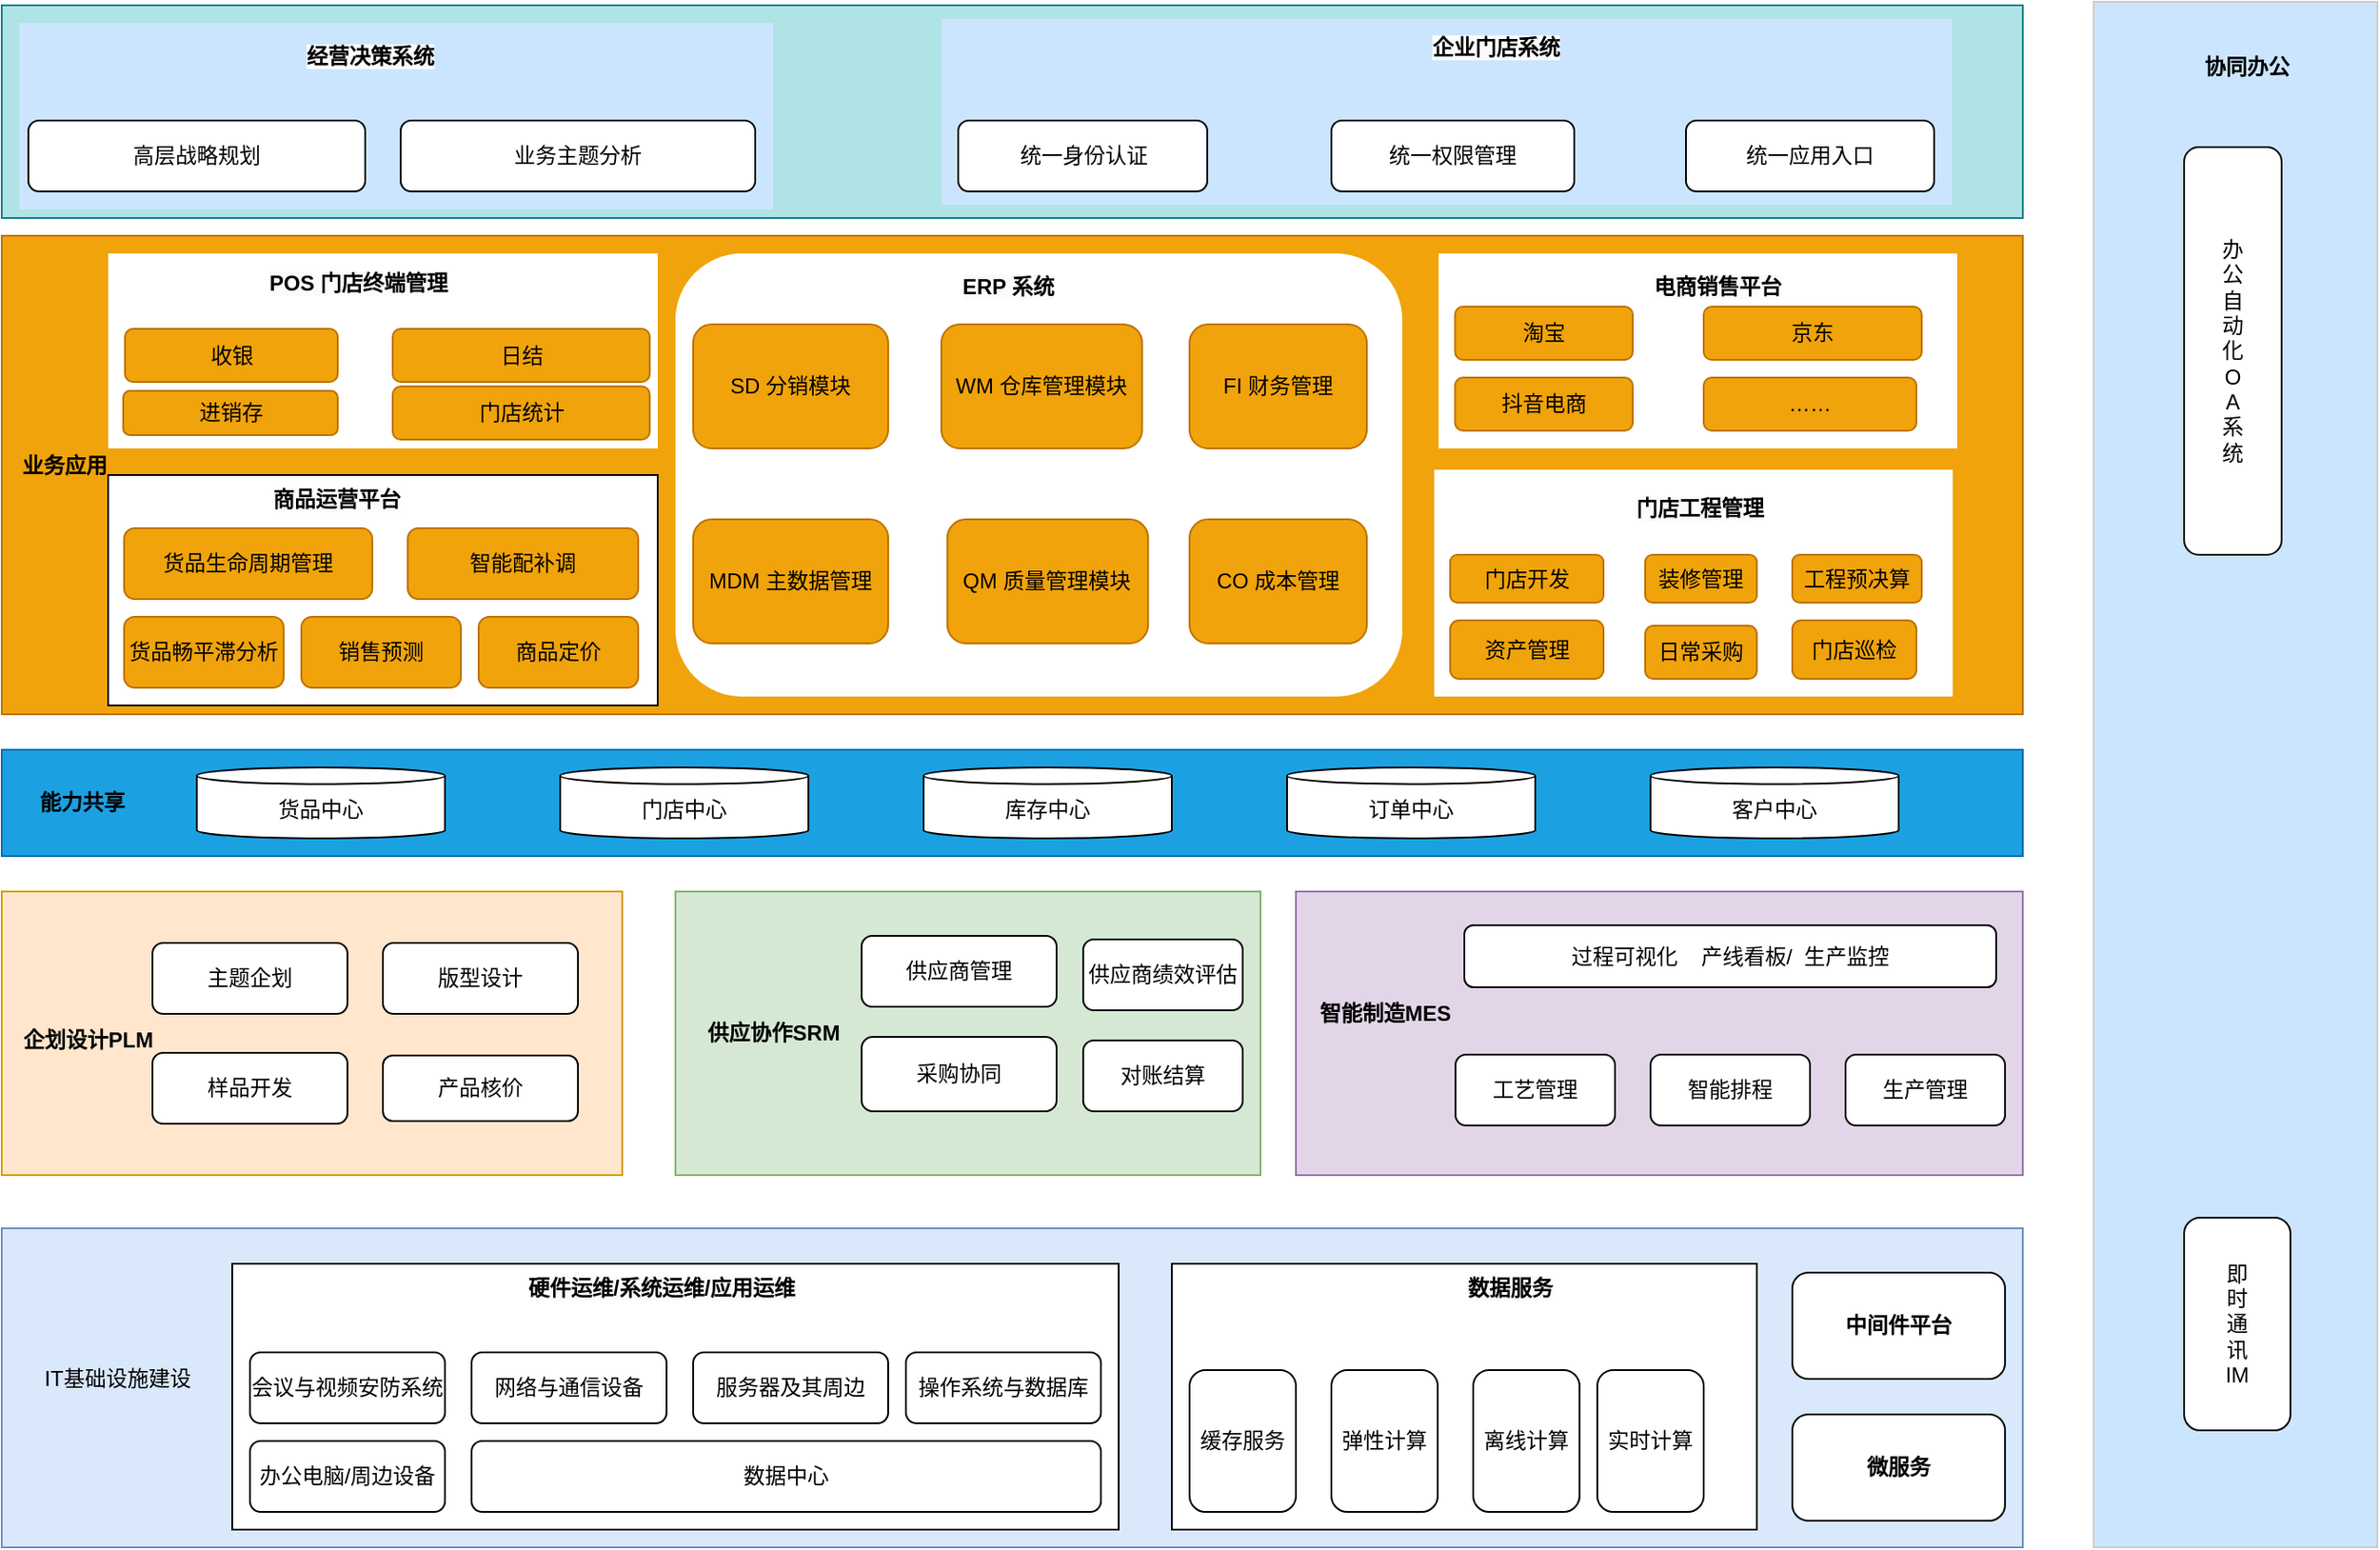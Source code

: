<mxfile version="24.0.2" type="github">
  <diagram name="凤禧企业信息化蓝图" id="NxcOVVZszJVGTsNgCWCs">
    <mxGraphModel dx="2320" dy="2491" grid="1" gridSize="10" guides="1" tooltips="1" connect="1" arrows="1" fold="1" page="1" pageScale="1" pageWidth="827" pageHeight="1169" math="0" shadow="0">
      <root>
        <mxCell id="0" />
        <mxCell id="1" parent="0" />
        <mxCell id="yCWSXa417unQgLt9EM9f-55" value="" style="rounded=0;whiteSpace=wrap;html=1;fillColor=#dae8fc;strokeColor=#6c8ebf;" vertex="1" parent="1">
          <mxGeometry x="10" y="590" width="1140" height="180" as="geometry" />
        </mxCell>
        <mxCell id="yCWSXa417unQgLt9EM9f-56" value="IT基础设施建设" style="text;html=1;align=center;verticalAlign=middle;resizable=0;points=[];autosize=1;strokeColor=none;fillColor=none;" vertex="1" parent="1">
          <mxGeometry x="20" y="660" width="110" height="30" as="geometry" />
        </mxCell>
        <mxCell id="yCWSXa417unQgLt9EM9f-71" value="" style="rounded=0;whiteSpace=wrap;html=1;fillColor=#ffe6cc;strokeColor=#d79b00;" vertex="1" parent="1">
          <mxGeometry x="10" y="400" width="350" height="160" as="geometry" />
        </mxCell>
        <mxCell id="yCWSXa417unQgLt9EM9f-72" value="" style="rounded=0;whiteSpace=wrap;html=1;fillColor=#d5e8d4;strokeColor=#82b366;" vertex="1" parent="1">
          <mxGeometry x="390" y="400" width="330" height="160" as="geometry" />
        </mxCell>
        <mxCell id="yCWSXa417unQgLt9EM9f-73" value="" style="rounded=0;whiteSpace=wrap;html=1;fillColor=#e1d5e7;strokeColor=#9673a6;" vertex="1" parent="1">
          <mxGeometry x="740" y="400" width="410" height="160" as="geometry" />
        </mxCell>
        <mxCell id="yCWSXa417unQgLt9EM9f-74" value="供应协作SRM" style="text;html=1;align=center;verticalAlign=middle;resizable=0;points=[];autosize=1;strokeColor=none;fillColor=none;fontStyle=1" vertex="1" parent="1">
          <mxGeometry x="395" y="465" width="100" height="30" as="geometry" />
        </mxCell>
        <mxCell id="yCWSXa417unQgLt9EM9f-80" value="供应商管理" style="rounded=1;whiteSpace=wrap;html=1;" vertex="1" parent="1">
          <mxGeometry x="495" y="425" width="110" height="40" as="geometry" />
        </mxCell>
        <mxCell id="yCWSXa417unQgLt9EM9f-81" value="采购协同" style="rounded=1;whiteSpace=wrap;html=1;" vertex="1" parent="1">
          <mxGeometry x="495" y="482" width="110" height="42" as="geometry" />
        </mxCell>
        <mxCell id="yCWSXa417unQgLt9EM9f-82" value="供应商绩效评估" style="rounded=1;whiteSpace=wrap;html=1;" vertex="1" parent="1">
          <mxGeometry x="620" y="427" width="90" height="40" as="geometry" />
        </mxCell>
        <mxCell id="yCWSXa417unQgLt9EM9f-87" value="企划&lt;span style=&quot;background-color: initial;&quot;&gt;设计PLM&amp;nbsp;&lt;/span&gt;" style="text;html=1;align=center;verticalAlign=middle;resizable=0;points=[];autosize=1;strokeColor=none;fillColor=none;fontStyle=1" vertex="1" parent="1">
          <mxGeometry x="10" y="469" width="100" height="30" as="geometry" />
        </mxCell>
        <mxCell id="yCWSXa417unQgLt9EM9f-88" value="主题企划" style="rounded=1;whiteSpace=wrap;html=1;" vertex="1" parent="1">
          <mxGeometry x="95" y="429" width="110" height="40" as="geometry" />
        </mxCell>
        <mxCell id="yCWSXa417unQgLt9EM9f-89" value="版型设计" style="rounded=1;whiteSpace=wrap;html=1;" vertex="1" parent="1">
          <mxGeometry x="225" y="429" width="110" height="40" as="geometry" />
        </mxCell>
        <mxCell id="yCWSXa417unQgLt9EM9f-90" value="" style="rounded=0;whiteSpace=wrap;html=1;fillColor=#cce5ff;strokeColor=#CCCCCC;" vertex="1" parent="1">
          <mxGeometry x="1190" y="-102" width="160" height="872" as="geometry" />
        </mxCell>
        <mxCell id="yCWSXa417unQgLt9EM9f-96" value="智能制造MES" style="text;html=1;align=center;verticalAlign=middle;resizable=0;points=[];autosize=1;strokeColor=none;fillColor=none;fontStyle=1" vertex="1" parent="1">
          <mxGeometry x="740" y="454" width="100" height="30" as="geometry" />
        </mxCell>
        <mxCell id="yCWSXa417unQgLt9EM9f-97" value="过程可视化&amp;nbsp; &amp;nbsp; 产线看板/&amp;nbsp; 生产监控" style="rounded=1;whiteSpace=wrap;html=1;" vertex="1" parent="1">
          <mxGeometry x="835" y="419" width="300" height="35" as="geometry" />
        </mxCell>
        <mxCell id="yCWSXa417unQgLt9EM9f-98" value="工艺管理" style="rounded=1;whiteSpace=wrap;html=1;" vertex="1" parent="1">
          <mxGeometry x="830" y="492" width="90" height="40" as="geometry" />
        </mxCell>
        <mxCell id="yCWSXa417unQgLt9EM9f-99" value="智能排程" style="rounded=1;whiteSpace=wrap;html=1;" vertex="1" parent="1">
          <mxGeometry x="940" y="492" width="90" height="40" as="geometry" />
        </mxCell>
        <mxCell id="yCWSXa417unQgLt9EM9f-100" value="生产管理" style="rounded=1;whiteSpace=wrap;html=1;" vertex="1" parent="1">
          <mxGeometry x="1050" y="492" width="90" height="40" as="geometry" />
        </mxCell>
        <mxCell id="yCWSXa417unQgLt9EM9f-101" value="协同办公" style="text;html=1;align=center;verticalAlign=middle;resizable=0;points=[];autosize=1;strokeColor=none;fillColor=none;fontStyle=1" vertex="1" parent="1">
          <mxGeometry x="1241" y="-80" width="70" height="30" as="geometry" />
        </mxCell>
        <mxCell id="yCWSXa417unQgLt9EM9f-103" value="办&lt;div&gt;公&lt;/div&gt;&lt;div&gt;自&lt;/div&gt;&lt;div&gt;动&lt;/div&gt;&lt;div&gt;化&lt;/div&gt;&lt;div&gt;O&lt;/div&gt;&lt;div&gt;A&lt;/div&gt;&lt;div&gt;系&lt;/div&gt;&lt;div&gt;统&lt;/div&gt;" style="rounded=1;whiteSpace=wrap;html=1;flipV=0;direction=south;" vertex="1" parent="1">
          <mxGeometry x="1241" y="-20" width="55" height="230" as="geometry" />
        </mxCell>
        <mxCell id="yCWSXa417unQgLt9EM9f-104" value="即&lt;div&gt;时&lt;/div&gt;&lt;div&gt;通&lt;/div&gt;&lt;div&gt;讯&lt;/div&gt;&lt;div&gt;IM&lt;/div&gt;" style="rounded=1;whiteSpace=wrap;html=1;direction=south;" vertex="1" parent="1">
          <mxGeometry x="1241" y="584" width="60" height="120" as="geometry" />
        </mxCell>
        <mxCell id="yCWSXa417unQgLt9EM9f-105" value="" style="rounded=0;whiteSpace=wrap;html=1;fillColor=#f0a30a;fontColor=#000000;strokeColor=#BD7000;" vertex="1" parent="1">
          <mxGeometry x="10" y="30" width="1140" height="270" as="geometry" />
        </mxCell>
        <mxCell id="yCWSXa417unQgLt9EM9f-110" value="" style="rounded=1;whiteSpace=wrap;html=1;strokeColor=none;" vertex="1" parent="1">
          <mxGeometry x="390" y="40" width="410" height="250" as="geometry" />
        </mxCell>
        <mxCell id="yCWSXa417unQgLt9EM9f-128" value="" style="rounded=0;whiteSpace=wrap;html=1;fillColor=#b0e3e6;strokeColor=#0e8088;" vertex="1" parent="1">
          <mxGeometry x="10" y="-100" width="1140" height="120" as="geometry" />
        </mxCell>
        <mxCell id="yCWSXa417unQgLt9EM9f-137" value="" style="rounded=0;whiteSpace=wrap;html=1;fillColor=#1ba1e2;fontColor=#ffffff;strokeColor=#006EAF;" vertex="1" parent="1">
          <mxGeometry x="10" y="320" width="1140" height="60" as="geometry" />
        </mxCell>
        <mxCell id="yCWSXa417unQgLt9EM9f-138" value="能力共享" style="text;html=1;align=center;verticalAlign=middle;resizable=0;points=[];autosize=1;strokeColor=none;fillColor=none;fontStyle=1" vertex="1" parent="1">
          <mxGeometry x="20" y="335" width="70" height="30" as="geometry" />
        </mxCell>
        <mxCell id="yCWSXa417unQgLt9EM9f-139" value="货品中心" style="shape=cylinder3;whiteSpace=wrap;html=1;boundedLbl=1;backgroundOutline=1;size=4.667;" vertex="1" parent="1">
          <mxGeometry x="120" y="330" width="140" height="40" as="geometry" />
        </mxCell>
        <mxCell id="yCWSXa417unQgLt9EM9f-140" value="门店中心" style="shape=cylinder3;whiteSpace=wrap;html=1;boundedLbl=1;backgroundOutline=1;size=4.667;" vertex="1" parent="1">
          <mxGeometry x="325" y="330" width="140" height="40" as="geometry" />
        </mxCell>
        <mxCell id="yCWSXa417unQgLt9EM9f-141" value="库存中心" style="shape=cylinder3;whiteSpace=wrap;html=1;boundedLbl=1;backgroundOutline=1;size=4.667;" vertex="1" parent="1">
          <mxGeometry x="530" y="330" width="140" height="40" as="geometry" />
        </mxCell>
        <mxCell id="yCWSXa417unQgLt9EM9f-142" value="订单中心" style="shape=cylinder3;whiteSpace=wrap;html=1;boundedLbl=1;backgroundOutline=1;size=4.667;" vertex="1" parent="1">
          <mxGeometry x="735" y="330" width="140" height="40" as="geometry" />
        </mxCell>
        <mxCell id="yCWSXa417unQgLt9EM9f-143" value="客户中心" style="shape=cylinder3;whiteSpace=wrap;html=1;boundedLbl=1;backgroundOutline=1;size=4.667;" vertex="1" parent="1">
          <mxGeometry x="940" y="330" width="140" height="40" as="geometry" />
        </mxCell>
        <mxCell id="yCWSXa417unQgLt9EM9f-152" value="样品开发" style="rounded=1;whiteSpace=wrap;html=1;" vertex="1" parent="1">
          <mxGeometry x="95" y="491" width="110" height="40" as="geometry" />
        </mxCell>
        <mxCell id="yCWSXa417unQgLt9EM9f-153" value="产品核价" style="rounded=1;whiteSpace=wrap;html=1;" vertex="1" parent="1">
          <mxGeometry x="225" y="492.5" width="110" height="37" as="geometry" />
        </mxCell>
        <mxCell id="yCWSXa417unQgLt9EM9f-154" value="MDM 主数据管理" style="rounded=1;whiteSpace=wrap;html=1;fillColor=#f0a30a;fontColor=#000000;strokeColor=#BD7000;" vertex="1" parent="1">
          <mxGeometry x="400" y="190" width="110" height="70" as="geometry" />
        </mxCell>
        <mxCell id="yCWSXa417unQgLt9EM9f-155" value="SD 分销模块" style="rounded=1;whiteSpace=wrap;html=1;fillColor=#f0a30a;fontColor=#000000;strokeColor=#BD7000;" vertex="1" parent="1">
          <mxGeometry x="400" y="80" width="110" height="70" as="geometry" />
        </mxCell>
        <mxCell id="yCWSXa417unQgLt9EM9f-157" value="业务应用" style="text;html=1;align=center;verticalAlign=middle;resizable=0;points=[];autosize=1;strokeColor=none;fillColor=none;fontStyle=1" vertex="1" parent="1">
          <mxGeometry x="10" y="145" width="70" height="30" as="geometry" />
        </mxCell>
        <mxCell id="yCWSXa417unQgLt9EM9f-165" value="WM 仓库管理模块" style="rounded=1;whiteSpace=wrap;html=1;fillColor=#f0a30a;fontColor=#000000;strokeColor=#BD7000;" vertex="1" parent="1">
          <mxGeometry x="540" y="80" width="113.25" height="70" as="geometry" />
        </mxCell>
        <mxCell id="yCWSXa417unQgLt9EM9f-166" value="FI 财务管理" style="rounded=1;whiteSpace=wrap;html=1;fillColor=#f0a30a;fontColor=#000000;strokeColor=#BD7000;" vertex="1" parent="1">
          <mxGeometry x="680" y="80" width="100" height="70" as="geometry" />
        </mxCell>
        <mxCell id="yCWSXa417unQgLt9EM9f-167" value="QM 质量管理模块" style="rounded=1;whiteSpace=wrap;html=1;fillColor=#f0a30a;fontColor=#000000;strokeColor=#BD7000;" vertex="1" parent="1">
          <mxGeometry x="543.38" y="190" width="113.25" height="70" as="geometry" />
        </mxCell>
        <mxCell id="yCWSXa417unQgLt9EM9f-168" value="CO 成本管理" style="rounded=1;whiteSpace=wrap;html=1;fillColor=#f0a30a;fontColor=#000000;strokeColor=#BD7000;" vertex="1" parent="1">
          <mxGeometry x="680" y="190" width="100" height="70" as="geometry" />
        </mxCell>
        <mxCell id="yCWSXa417unQgLt9EM9f-175" value="&lt;span style=&quot;color: rgb(0, 0, 0); font-family: Helvetica; font-size: 12px; font-style: normal; font-variant-ligatures: normal; font-variant-caps: normal; letter-spacing: normal; orphans: 2; text-align: center; text-indent: 0px; text-transform: none; widows: 2; word-spacing: 0px; -webkit-text-stroke-width: 0px; white-space: normal; background-color: rgb(251, 251, 251); text-decoration-thickness: initial; text-decoration-style: initial; text-decoration-color: initial; float: none; display: inline !important;&quot;&gt;ERP 系统&lt;/span&gt;" style="text;whiteSpace=wrap;html=1;fontStyle=1" vertex="1" parent="1">
          <mxGeometry x="550" y="45" width="90" height="40" as="geometry" />
        </mxCell>
        <mxCell id="yCWSXa417unQgLt9EM9f-176" value="对账结算" style="rounded=1;whiteSpace=wrap;html=1;" vertex="1" parent="1">
          <mxGeometry x="620" y="484" width="90" height="40" as="geometry" />
        </mxCell>
        <mxCell id="yCWSXa417unQgLt9EM9f-178" value="" style="rounded=0;whiteSpace=wrap;html=1;strokeColor=none;" vertex="1" parent="1">
          <mxGeometry x="70" y="40" width="310" height="110" as="geometry" />
        </mxCell>
        <mxCell id="yCWSXa417unQgLt9EM9f-179" value="收银" style="rounded=1;whiteSpace=wrap;html=1;fillColor=#f0a30a;fontColor=#000000;strokeColor=#BD7000;" vertex="1" parent="1">
          <mxGeometry x="79.5" y="82.5" width="120" height="30" as="geometry" />
        </mxCell>
        <mxCell id="yCWSXa417unQgLt9EM9f-180" value="日结" style="rounded=1;whiteSpace=wrap;html=1;fillColor=#f0a30a;fontColor=#000000;strokeColor=#BD7000;" vertex="1" parent="1">
          <mxGeometry x="230.5" y="82.5" width="145" height="30" as="geometry" />
        </mxCell>
        <mxCell id="yCWSXa417unQgLt9EM9f-181" value="进销存" style="rounded=1;whiteSpace=wrap;html=1;fillColor=#f0a30a;fontColor=#000000;strokeColor=#BD7000;" vertex="1" parent="1">
          <mxGeometry x="78.5" y="117.5" width="121" height="25" as="geometry" />
        </mxCell>
        <mxCell id="yCWSXa417unQgLt9EM9f-182" value="门店统计" style="rounded=1;whiteSpace=wrap;html=1;fillColor=#f0a30a;fontColor=#000000;strokeColor=#BD7000;" vertex="1" parent="1">
          <mxGeometry x="230.5" y="115" width="145" height="30" as="geometry" />
        </mxCell>
        <mxCell id="yCWSXa417unQgLt9EM9f-186" value="&lt;span style=&quot;color: rgb(0, 0, 0); font-family: Helvetica; font-size: 12px; font-style: normal; font-variant-ligatures: normal; font-variant-caps: normal; letter-spacing: normal; orphans: 2; text-align: center; text-indent: 0px; text-transform: none; widows: 2; word-spacing: 0px; -webkit-text-stroke-width: 0px; white-space: normal; background-color: rgb(251, 251, 251); text-decoration-thickness: initial; text-decoration-style: initial; text-decoration-color: initial; float: none; display: inline !important;&quot;&gt;POS 门店终端管理&lt;/span&gt;" style="text;whiteSpace=wrap;html=1;fontStyle=1" vertex="1" parent="1">
          <mxGeometry x="159" y="42.5" width="130" height="40" as="geometry" />
        </mxCell>
        <mxCell id="yCWSXa417unQgLt9EM9f-190" value="" style="rounded=0;whiteSpace=wrap;html=1;strokeColor=none;" vertex="1" parent="1">
          <mxGeometry x="820.5" y="40" width="292.5" height="110" as="geometry" />
        </mxCell>
        <mxCell id="yCWSXa417unQgLt9EM9f-192" value="抖音电商" style="rounded=1;whiteSpace=wrap;html=1;fillColor=#f0a30a;fontColor=#000000;strokeColor=#BD7000;" vertex="1" parent="1">
          <mxGeometry x="829.75" y="110" width="100.25" height="30" as="geometry" />
        </mxCell>
        <mxCell id="yCWSXa417unQgLt9EM9f-193" value="……" style="rounded=1;whiteSpace=wrap;html=1;fillColor=#f0a30a;fontColor=#000000;strokeColor=#BD7000;" vertex="1" parent="1">
          <mxGeometry x="970" y="110" width="120" height="30" as="geometry" />
        </mxCell>
        <mxCell id="yCWSXa417unQgLt9EM9f-194" value="&lt;span style=&quot;color: rgb(0, 0, 0); font-family: Helvetica; font-size: 12px; font-style: normal; font-variant-ligatures: normal; font-variant-caps: normal; letter-spacing: normal; orphans: 2; text-align: center; text-indent: 0px; text-transform: none; widows: 2; word-spacing: 0px; -webkit-text-stroke-width: 0px; white-space: normal; background-color: rgb(251, 251, 251); text-decoration-thickness: initial; text-decoration-style: initial; text-decoration-color: initial; float: none; display: inline !important;&quot;&gt;电商销售平台&lt;/span&gt;" style="text;whiteSpace=wrap;html=1;fontStyle=1" vertex="1" parent="1">
          <mxGeometry x="940" y="45" width="80" height="40" as="geometry" />
        </mxCell>
        <mxCell id="yCWSXa417unQgLt9EM9f-195" value="淘宝" style="rounded=1;whiteSpace=wrap;html=1;fillColor=#f0a30a;fontColor=#000000;strokeColor=#BD7000;" vertex="1" parent="1">
          <mxGeometry x="829.75" y="70" width="100.25" height="30" as="geometry" />
        </mxCell>
        <mxCell id="yCWSXa417unQgLt9EM9f-198" value="京东" style="rounded=1;whiteSpace=wrap;html=1;fillColor=#f0a30a;fontColor=#000000;strokeColor=#BD7000;" vertex="1" parent="1">
          <mxGeometry x="970" y="70" width="123" height="30" as="geometry" />
        </mxCell>
        <mxCell id="yCWSXa417unQgLt9EM9f-199" value="" style="rounded=0;whiteSpace=wrap;html=1;strokeColor=none;" vertex="1" parent="1">
          <mxGeometry x="818" y="162" width="292.5" height="128" as="geometry" />
        </mxCell>
        <mxCell id="yCWSXa417unQgLt9EM9f-200" value="&lt;span style=&quot;color: rgb(0, 0, 0); font-family: Helvetica; font-size: 12px; font-style: normal; font-variant-ligatures: normal; font-variant-caps: normal; letter-spacing: normal; orphans: 2; text-align: center; text-indent: 0px; text-transform: none; widows: 2; word-spacing: 0px; -webkit-text-stroke-width: 0px; white-space: normal; background-color: rgb(251, 251, 251); text-decoration-thickness: initial; text-decoration-style: initial; text-decoration-color: initial; float: none; display: inline !important;&quot;&gt;门店工程管理&lt;/span&gt;" style="text;whiteSpace=wrap;html=1;fontStyle=1" vertex="1" parent="1">
          <mxGeometry x="930" y="170" width="110" height="40" as="geometry" />
        </mxCell>
        <mxCell id="yCWSXa417unQgLt9EM9f-201" value="门店开发" style="rounded=1;whiteSpace=wrap;html=1;fillColor=#f0a30a;fontColor=#000000;strokeColor=#BD7000;" vertex="1" parent="1">
          <mxGeometry x="827" y="210" width="86.5" height="27" as="geometry" />
        </mxCell>
        <mxCell id="yCWSXa417unQgLt9EM9f-202" value="日常采购" style="rounded=1;whiteSpace=wrap;html=1;fillColor=#f0a30a;fontColor=#000000;strokeColor=#BD7000;" vertex="1" parent="1">
          <mxGeometry x="937" y="250" width="63" height="30" as="geometry" />
        </mxCell>
        <mxCell id="yCWSXa417unQgLt9EM9f-203" value="工程预决算" style="rounded=1;whiteSpace=wrap;html=1;fillColor=#f0a30a;fontColor=#000000;strokeColor=#BD7000;" vertex="1" parent="1">
          <mxGeometry x="1020" y="210" width="73" height="27" as="geometry" />
        </mxCell>
        <mxCell id="yCWSXa417unQgLt9EM9f-204" value="装修管理" style="rounded=1;whiteSpace=wrap;html=1;fillColor=#f0a30a;fontColor=#000000;strokeColor=#BD7000;" vertex="1" parent="1">
          <mxGeometry x="937" y="210" width="63" height="27" as="geometry" />
        </mxCell>
        <mxCell id="yCWSXa417unQgLt9EM9f-205" value="门店巡检" style="rounded=1;whiteSpace=wrap;html=1;fillColor=#f0a30a;fontColor=#000000;strokeColor=#BD7000;" vertex="1" parent="1">
          <mxGeometry x="1020" y="247" width="70" height="33" as="geometry" />
        </mxCell>
        <mxCell id="yCWSXa417unQgLt9EM9f-206" value="资产管理" style="rounded=1;whiteSpace=wrap;html=1;fillColor=#f0a30a;fontColor=#000000;strokeColor=#BD7000;" vertex="1" parent="1">
          <mxGeometry x="827" y="247" width="86.5" height="33" as="geometry" />
        </mxCell>
        <mxCell id="yCWSXa417unQgLt9EM9f-214" value="" style="rounded=0;whiteSpace=wrap;html=1;" vertex="1" parent="1">
          <mxGeometry x="70" y="165" width="310" height="130" as="geometry" />
        </mxCell>
        <mxCell id="yCWSXa417unQgLt9EM9f-215" value="&lt;span style=&quot;color: rgb(0, 0, 0); font-family: Helvetica; font-size: 12px; font-style: normal; font-variant-ligatures: normal; font-variant-caps: normal; letter-spacing: normal; orphans: 2; text-align: center; text-indent: 0px; text-transform: none; widows: 2; word-spacing: 0px; -webkit-text-stroke-width: 0px; white-space: normal; background-color: rgb(251, 251, 251); text-decoration-thickness: initial; text-decoration-style: initial; text-decoration-color: initial; float: none; display: inline !important;&quot;&gt;商品运营平台&lt;/span&gt;" style="text;whiteSpace=wrap;html=1;fontStyle=1" vertex="1" parent="1">
          <mxGeometry x="161.25" y="165" width="110" height="40" as="geometry" />
        </mxCell>
        <mxCell id="yCWSXa417unQgLt9EM9f-216" value="货品生命周期管理" style="rounded=1;whiteSpace=wrap;html=1;fillColor=#f0a30a;fontColor=#000000;strokeColor=#BD7000;" vertex="1" parent="1">
          <mxGeometry x="79" y="195" width="140" height="40" as="geometry" />
        </mxCell>
        <mxCell id="yCWSXa417unQgLt9EM9f-217" value="货品畅平滞分析" style="rounded=1;whiteSpace=wrap;html=1;fillColor=#f0a30a;fontColor=#000000;strokeColor=#BD7000;" vertex="1" parent="1">
          <mxGeometry x="79" y="245" width="90" height="40" as="geometry" />
        </mxCell>
        <mxCell id="yCWSXa417unQgLt9EM9f-218" value="智能配补调" style="rounded=1;whiteSpace=wrap;html=1;fillColor=#f0a30a;fontColor=#000000;strokeColor=#BD7000;" vertex="1" parent="1">
          <mxGeometry x="239" y="195" width="130" height="40" as="geometry" />
        </mxCell>
        <mxCell id="yCWSXa417unQgLt9EM9f-219" value="销售预测" style="rounded=1;whiteSpace=wrap;html=1;fillColor=#f0a30a;fontColor=#000000;strokeColor=#BD7000;" vertex="1" parent="1">
          <mxGeometry x="179" y="245" width="90" height="40" as="geometry" />
        </mxCell>
        <mxCell id="yCWSXa417unQgLt9EM9f-220" value="商品定价" style="rounded=1;whiteSpace=wrap;html=1;fillColor=#f0a30a;fontColor=#000000;strokeColor=#BD7000;" vertex="1" parent="1">
          <mxGeometry x="279" y="245" width="90" height="40" as="geometry" />
        </mxCell>
        <mxCell id="yCWSXa417unQgLt9EM9f-221" value="" style="rounded=0;whiteSpace=wrap;html=1;" vertex="1" parent="1">
          <mxGeometry x="140" y="610" width="500" height="150" as="geometry" />
        </mxCell>
        <mxCell id="yCWSXa417unQgLt9EM9f-223" value="&lt;span style=&quot;color: rgb(0, 0, 0); font-family: Helvetica; font-size: 12px; font-style: normal; font-variant-ligatures: normal; font-variant-caps: normal; letter-spacing: normal; orphans: 2; text-align: center; text-indent: 0px; text-transform: none; widows: 2; word-spacing: 0px; -webkit-text-stroke-width: 0px; white-space: normal; background-color: rgb(251, 251, 251); text-decoration-thickness: initial; text-decoration-style: initial; text-decoration-color: initial; float: none; display: inline !important;&quot;&gt;硬件运维/系统运维/应用运维&lt;/span&gt;" style="text;whiteSpace=wrap;html=1;fontStyle=1" vertex="1" parent="1">
          <mxGeometry x="305" y="610" width="180" height="40" as="geometry" />
        </mxCell>
        <mxCell id="yCWSXa417unQgLt9EM9f-224" value="会议与视频安防系统" style="rounded=1;whiteSpace=wrap;html=1;" vertex="1" parent="1">
          <mxGeometry x="150" y="660" width="110" height="40" as="geometry" />
        </mxCell>
        <mxCell id="yCWSXa417unQgLt9EM9f-225" value="办公电脑/周边设备" style="rounded=1;whiteSpace=wrap;html=1;" vertex="1" parent="1">
          <mxGeometry x="150" y="710" width="110" height="40" as="geometry" />
        </mxCell>
        <mxCell id="yCWSXa417unQgLt9EM9f-226" value="数据中心" style="rounded=1;whiteSpace=wrap;html=1;" vertex="1" parent="1">
          <mxGeometry x="275" y="710" width="355" height="40" as="geometry" />
        </mxCell>
        <mxCell id="yCWSXa417unQgLt9EM9f-227" value="网络与通信设备" style="rounded=1;whiteSpace=wrap;html=1;" vertex="1" parent="1">
          <mxGeometry x="275" y="660" width="110" height="40" as="geometry" />
        </mxCell>
        <mxCell id="yCWSXa417unQgLt9EM9f-228" value="服务器及其周边" style="rounded=1;whiteSpace=wrap;html=1;" vertex="1" parent="1">
          <mxGeometry x="400" y="660" width="110" height="40" as="geometry" />
        </mxCell>
        <mxCell id="yCWSXa417unQgLt9EM9f-229" value="操作系统与数据库" style="rounded=1;whiteSpace=wrap;html=1;" vertex="1" parent="1">
          <mxGeometry x="520" y="660" width="110" height="40" as="geometry" />
        </mxCell>
        <mxCell id="yCWSXa417unQgLt9EM9f-230" value="" style="rounded=0;whiteSpace=wrap;html=1;" vertex="1" parent="1">
          <mxGeometry x="670" y="610" width="330" height="150" as="geometry" />
        </mxCell>
        <mxCell id="yCWSXa417unQgLt9EM9f-231" value="&lt;span style=&quot;color: rgb(0, 0, 0); font-family: Helvetica; font-size: 12px; font-style: normal; font-variant-ligatures: normal; font-variant-caps: normal; letter-spacing: normal; orphans: 2; text-align: center; text-indent: 0px; text-transform: none; widows: 2; word-spacing: 0px; -webkit-text-stroke-width: 0px; white-space: normal; background-color: rgb(251, 251, 251); text-decoration-thickness: initial; text-decoration-style: initial; text-decoration-color: initial; float: none; display: inline !important;&quot;&gt;数据服务&lt;/span&gt;" style="text;whiteSpace=wrap;html=1;fontStyle=1" vertex="1" parent="1">
          <mxGeometry x="835" y="610" width="180" height="40" as="geometry" />
        </mxCell>
        <mxCell id="yCWSXa417unQgLt9EM9f-233" value="缓存服务" style="rounded=1;whiteSpace=wrap;html=1;" vertex="1" parent="1">
          <mxGeometry x="680" y="670" width="60" height="80" as="geometry" />
        </mxCell>
        <mxCell id="yCWSXa417unQgLt9EM9f-234" value="弹性计算" style="rounded=1;whiteSpace=wrap;html=1;" vertex="1" parent="1">
          <mxGeometry x="760" y="670" width="60" height="80" as="geometry" />
        </mxCell>
        <mxCell id="yCWSXa417unQgLt9EM9f-235" value="离线计算" style="rounded=1;whiteSpace=wrap;html=1;" vertex="1" parent="1">
          <mxGeometry x="840" y="670" width="60" height="80" as="geometry" />
        </mxCell>
        <mxCell id="yCWSXa417unQgLt9EM9f-236" value="实时计算" style="rounded=1;whiteSpace=wrap;html=1;" vertex="1" parent="1">
          <mxGeometry x="910" y="670" width="60" height="80" as="geometry" />
        </mxCell>
        <mxCell id="yCWSXa417unQgLt9EM9f-237" value="中间件平台" style="rounded=1;whiteSpace=wrap;html=1;fontStyle=1" vertex="1" parent="1">
          <mxGeometry x="1020" y="615" width="120" height="60" as="geometry" />
        </mxCell>
        <mxCell id="yCWSXa417unQgLt9EM9f-238" value="微服务" style="rounded=1;whiteSpace=wrap;html=1;fontStyle=1" vertex="1" parent="1">
          <mxGeometry x="1020" y="695" width="120" height="60" as="geometry" />
        </mxCell>
        <mxCell id="yCWSXa417unQgLt9EM9f-241" value="" style="rounded=0;whiteSpace=wrap;html=1;strokeColor=none;fillColor=#cce5ff;" vertex="1" parent="1">
          <mxGeometry x="20" y="-90" width="425" height="105" as="geometry" />
        </mxCell>
        <mxCell id="yCWSXa417unQgLt9EM9f-242" value="&lt;span style=&quot;color: rgb(0, 0, 0); font-family: Helvetica; font-size: 12px; font-style: normal; font-variant-ligatures: normal; font-variant-caps: normal; font-weight: 700; letter-spacing: normal; orphans: 2; text-align: center; text-indent: 0px; text-transform: none; widows: 2; word-spacing: 0px; -webkit-text-stroke-width: 0px; white-space: normal; background-color: rgb(251, 251, 251); text-decoration-thickness: initial; text-decoration-style: initial; text-decoration-color: initial; display: inline !important; float: none;&quot;&gt;经营决策系统&lt;/span&gt;" style="text;whiteSpace=wrap;html=1;" vertex="1" parent="1">
          <mxGeometry x="180" y="-85" width="110" height="40" as="geometry" />
        </mxCell>
        <mxCell id="yCWSXa417unQgLt9EM9f-243" value="高层战略规划" style="rounded=1;whiteSpace=wrap;html=1;" vertex="1" parent="1">
          <mxGeometry x="25" y="-35" width="190" height="40" as="geometry" />
        </mxCell>
        <mxCell id="yCWSXa417unQgLt9EM9f-244" value="业务主题分析" style="rounded=1;whiteSpace=wrap;html=1;" vertex="1" parent="1">
          <mxGeometry x="235" y="-35" width="200" height="40" as="geometry" />
        </mxCell>
        <mxCell id="yCWSXa417unQgLt9EM9f-245" value="&lt;span style=&quot;color: rgb(0, 0, 0); font-family: Helvetica; font-size: 12px; font-style: normal; font-variant-ligatures: normal; font-variant-caps: normal; font-weight: 700; letter-spacing: normal; orphans: 2; text-align: center; text-indent: 0px; text-transform: none; widows: 2; word-spacing: 0px; -webkit-text-stroke-width: 0px; white-space: normal; background-color: rgb(251, 251, 251); text-decoration-thickness: initial; text-decoration-style: initial; text-decoration-color: initial; display: inline !important; float: none;&quot;&gt;经营决策系统&lt;/span&gt;" style="text;whiteSpace=wrap;html=1;" vertex="1" parent="1">
          <mxGeometry x="665" y="-85" width="110" height="40" as="geometry" />
        </mxCell>
        <mxCell id="yCWSXa417unQgLt9EM9f-246" value="" style="rounded=0;whiteSpace=wrap;html=1;strokeColor=none;fillColor=#cce5ff;" vertex="1" parent="1">
          <mxGeometry x="540" y="-92.5" width="570" height="105" as="geometry" />
        </mxCell>
        <mxCell id="yCWSXa417unQgLt9EM9f-248" value="&lt;span style=&quot;color: rgb(0, 0, 0); font-family: Helvetica; font-size: 12px; font-style: normal; font-variant-ligatures: normal; font-variant-caps: normal; font-weight: 700; letter-spacing: normal; orphans: 2; text-align: center; text-indent: 0px; text-transform: none; widows: 2; word-spacing: 0px; -webkit-text-stroke-width: 0px; white-space: normal; background-color: rgb(251, 251, 251); text-decoration-thickness: initial; text-decoration-style: initial; text-decoration-color: initial; display: inline !important; float: none;&quot;&gt;企业门店系统&lt;/span&gt;" style="text;whiteSpace=wrap;html=1;" vertex="1" parent="1">
          <mxGeometry x="815.25" y="-90" width="110" height="40" as="geometry" />
        </mxCell>
        <mxCell id="yCWSXa417unQgLt9EM9f-249" value="统一身份认证" style="rounded=1;whiteSpace=wrap;html=1;" vertex="1" parent="1">
          <mxGeometry x="549.5" y="-35" width="140.5" height="40" as="geometry" />
        </mxCell>
        <mxCell id="yCWSXa417unQgLt9EM9f-250" value="统一权限管理" style="rounded=1;whiteSpace=wrap;html=1;" vertex="1" parent="1">
          <mxGeometry x="760" y="-35" width="137" height="40" as="geometry" />
        </mxCell>
        <mxCell id="yCWSXa417unQgLt9EM9f-251" value="统一应用入口" style="rounded=1;whiteSpace=wrap;html=1;" vertex="1" parent="1">
          <mxGeometry x="960" y="-35" width="140" height="40" as="geometry" />
        </mxCell>
      </root>
    </mxGraphModel>
  </diagram>
</mxfile>
